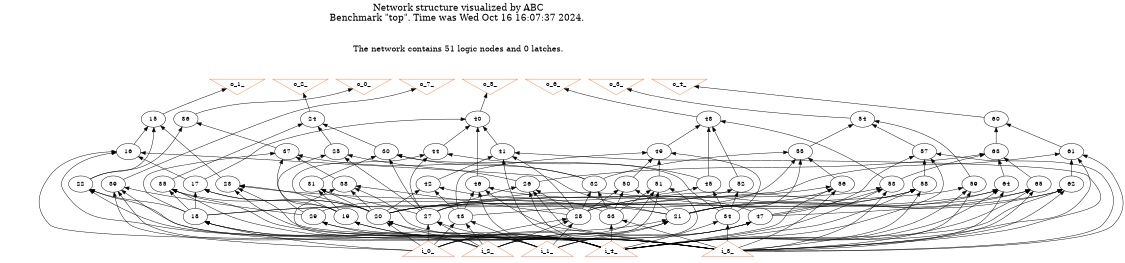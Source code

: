 # Network structure generated by ABC

digraph network {
size = "7.5,10";
center = true;
edge [dir = back];

{
  node [shape = plaintext];
  edge [style = invis];
  LevelTitle1 [label=""];
  LevelTitle2 [label=""];
  Level5 [label = ""];
  Level4 [label = ""];
  Level3 [label = ""];
  Level2 [label = ""];
  Level1 [label = ""];
  Level0 [label = ""];
  LevelTitle1 ->  LevelTitle2 ->  Level5 ->  Level4 ->  Level3 ->  Level2 ->  Level1 ->  Level0;
}

{
  rank = same;
  LevelTitle1;
  title1 [shape=plaintext,
          fontsize=20,
          fontname = "Times-Roman",
          label="Network structure visualized by ABC\nBenchmark \"top\". Time was Wed Oct 16 16:07:37 2024. "
         ];
}

{
  rank = same;
  LevelTitle2;
  title2 [shape=plaintext,
          fontsize=18,
          fontname = "Times-Roman",
          label="The network contains 51 logic nodes and 0 latches.\n"
         ];
}

{
  rank = same;
  Level5;
  Node6 [label = "o_1_", shape = invtriangle, color = coral, fillcolor = coral];
  Node7 [label = "o_2_", shape = invtriangle, color = coral, fillcolor = coral];
  Node8 [label = "o_0_", shape = invtriangle, color = coral, fillcolor = coral];
  Node9 [label = "o_7_", shape = invtriangle, color = coral, fillcolor = coral];
  Node10 [label = "o_5_", shape = invtriangle, color = coral, fillcolor = coral];
  Node11 [label = "o_6_", shape = invtriangle, color = coral, fillcolor = coral];
  Node12 [label = "o_3_", shape = invtriangle, color = coral, fillcolor = coral];
  Node13 [label = "o_4_", shape = invtriangle, color = coral, fillcolor = coral];
}

{
  rank = same;
  Level4;
  Node15 [label = "15\n", shape = ellipse];
  Node24 [label = "24\n", shape = ellipse];
  Node36 [label = "36\n", shape = ellipse];
  Node40 [label = "40\n", shape = ellipse];
  Node48 [label = "48\n", shape = ellipse];
  Node54 [label = "54\n", shape = ellipse];
  Node60 [label = "60\n", shape = ellipse];
}

{
  rank = same;
  Level3;
  Node16 [label = "16\n", shape = ellipse];
  Node25 [label = "25\n", shape = ellipse];
  Node30 [label = "30\n", shape = ellipse];
  Node37 [label = "37\n", shape = ellipse];
  Node41 [label = "41\n", shape = ellipse];
  Node44 [label = "44\n", shape = ellipse];
  Node49 [label = "49\n", shape = ellipse];
  Node55 [label = "55\n", shape = ellipse];
  Node57 [label = "57\n", shape = ellipse];
  Node61 [label = "61\n", shape = ellipse];
  Node63 [label = "63\n", shape = ellipse];
}

{
  rank = same;
  Level2;
  Node17 [label = "17\n", shape = ellipse];
  Node22 [label = "22\n", shape = ellipse];
  Node23 [label = "23\n", shape = ellipse];
  Node26 [label = "26\n", shape = ellipse];
  Node31 [label = "31\n", shape = ellipse];
  Node32 [label = "32\n", shape = ellipse];
  Node35 [label = "35\n", shape = ellipse];
  Node38 [label = "38\n", shape = ellipse];
  Node39 [label = "39\n", shape = ellipse];
  Node42 [label = "42\n", shape = ellipse];
  Node45 [label = "45\n", shape = ellipse];
  Node46 [label = "46\n", shape = ellipse];
  Node50 [label = "50\n", shape = ellipse];
  Node51 [label = "51\n", shape = ellipse];
  Node52 [label = "52\n", shape = ellipse];
  Node53 [label = "53\n", shape = ellipse];
  Node56 [label = "56\n", shape = ellipse];
  Node58 [label = "58\n", shape = ellipse];
  Node59 [label = "59\n", shape = ellipse];
  Node62 [label = "62\n", shape = ellipse];
  Node64 [label = "64\n", shape = ellipse];
  Node65 [label = "65\n", shape = ellipse];
}

{
  rank = same;
  Level1;
  Node18 [label = "18\n", shape = ellipse];
  Node19 [label = "19\n", shape = ellipse];
  Node20 [label = "20\n", shape = ellipse];
  Node21 [label = "21\n", shape = ellipse];
  Node27 [label = "27\n", shape = ellipse];
  Node28 [label = "28\n", shape = ellipse];
  Node29 [label = "29\n", shape = ellipse];
  Node33 [label = "33\n", shape = ellipse];
  Node34 [label = "34\n", shape = ellipse];
  Node43 [label = "43\n", shape = ellipse];
  Node47 [label = "47\n", shape = ellipse];
}

{
  rank = same;
  Level0;
  Node1 [label = "i_3_", shape = triangle, color = coral, fillcolor = coral];
  Node2 [label = "i_4_", shape = triangle, color = coral, fillcolor = coral];
  Node3 [label = "i_1_", shape = triangle, color = coral, fillcolor = coral];
  Node4 [label = "i_2_", shape = triangle, color = coral, fillcolor = coral];
  Node5 [label = "i_0_", shape = triangle, color = coral, fillcolor = coral];
}

title1 -> title2 [style = invis];
title2 -> Node6 [style = invis];
title2 -> Node7 [style = invis];
title2 -> Node8 [style = invis];
title2 -> Node9 [style = invis];
title2 -> Node10 [style = invis];
title2 -> Node11 [style = invis];
title2 -> Node12 [style = invis];
title2 -> Node13 [style = invis];
Node6 -> Node7 [style = invis];
Node7 -> Node8 [style = invis];
Node8 -> Node9 [style = invis];
Node9 -> Node10 [style = invis];
Node10 -> Node11 [style = invis];
Node11 -> Node12 [style = invis];
Node12 -> Node13 [style = invis];
Node6 -> Node15 [style = solid];
Node7 -> Node24 [style = solid];
Node8 -> Node36 [style = solid];
Node9 -> Node39 [style = solid];
Node10 -> Node40 [style = solid];
Node11 -> Node48 [style = solid];
Node12 -> Node54 [style = solid];
Node13 -> Node60 [style = solid];
Node15 -> Node16 [style = solid];
Node15 -> Node22 [style = solid];
Node15 -> Node23 [style = solid];
Node16 -> Node17 [style = solid];
Node16 -> Node21 [style = solid];
Node16 -> Node1 [style = solid];
Node16 -> Node2 [style = solid];
Node17 -> Node18 [style = solid];
Node17 -> Node19 [style = solid];
Node17 -> Node20 [style = solid];
Node18 -> Node3 [style = solid];
Node18 -> Node4 [style = solid];
Node18 -> Node5 [style = solid];
Node19 -> Node1 [style = solid];
Node19 -> Node2 [style = solid];
Node20 -> Node3 [style = solid];
Node20 -> Node4 [style = solid];
Node20 -> Node5 [style = solid];
Node21 -> Node3 [style = solid];
Node21 -> Node4 [style = solid];
Node21 -> Node5 [style = solid];
Node22 -> Node18 [style = solid];
Node22 -> Node1 [style = solid];
Node22 -> Node2 [style = solid];
Node23 -> Node20 [style = solid];
Node23 -> Node21 [style = solid];
Node23 -> Node1 [style = solid];
Node23 -> Node2 [style = solid];
Node24 -> Node25 [style = solid];
Node24 -> Node30 [style = solid];
Node24 -> Node35 [style = solid];
Node25 -> Node26 [style = solid];
Node25 -> Node29 [style = solid];
Node25 -> Node27 [style = solid];
Node26 -> Node27 [style = solid];
Node26 -> Node28 [style = solid];
Node26 -> Node1 [style = solid];
Node26 -> Node2 [style = solid];
Node27 -> Node3 [style = solid];
Node27 -> Node4 [style = solid];
Node27 -> Node5 [style = solid];
Node28 -> Node3 [style = solid];
Node28 -> Node4 [style = solid];
Node28 -> Node5 [style = solid];
Node29 -> Node1 [style = solid];
Node29 -> Node2 [style = solid];
Node30 -> Node31 [style = solid];
Node30 -> Node32 [style = solid];
Node30 -> Node34 [style = solid];
Node30 -> Node27 [style = solid];
Node31 -> Node19 [style = solid];
Node31 -> Node20 [style = solid];
Node31 -> Node27 [style = solid];
Node32 -> Node33 [style = solid];
Node32 -> Node28 [style = solid];
Node33 -> Node1 [style = solid];
Node33 -> Node2 [style = solid];
Node34 -> Node1 [style = solid];
Node34 -> Node2 [style = solid];
Node35 -> Node18 [style = solid];
Node35 -> Node20 [style = solid];
Node35 -> Node1 [style = solid];
Node35 -> Node2 [style = solid];
Node36 -> Node37 [style = solid];
Node36 -> Node22 [style = solid];
Node37 -> Node32 [style = solid];
Node37 -> Node38 [style = solid];
Node37 -> Node18 [style = solid];
Node37 -> Node19 [style = solid];
Node38 -> Node20 [style = solid];
Node38 -> Node28 [style = solid];
Node38 -> Node1 [style = solid];
Node38 -> Node2 [style = solid];
Node39 -> Node29 [style = solid];
Node39 -> Node3 [style = solid];
Node39 -> Node4 [style = solid];
Node39 -> Node5 [style = solid];
Node40 -> Node41 [style = solid];
Node40 -> Node44 [style = solid];
Node40 -> Node17 [style = solid];
Node40 -> Node46 [style = solid];
Node41 -> Node42 [style = solid];
Node41 -> Node28 [style = solid];
Node41 -> Node1 [style = solid];
Node41 -> Node2 [style = solid];
Node42 -> Node33 [style = solid];
Node42 -> Node20 [style = solid];
Node42 -> Node43 [style = solid];
Node43 -> Node3 [style = solid];
Node43 -> Node4 [style = solid];
Node43 -> Node5 [style = solid];
Node44 -> Node45 [style = solid];
Node44 -> Node19 [style = solid];
Node44 -> Node27 [style = solid];
Node45 -> Node34 [style = solid];
Node45 -> Node20 [style = solid];
Node46 -> Node47 [style = solid];
Node46 -> Node43 [style = solid];
Node46 -> Node1 [style = solid];
Node46 -> Node2 [style = solid];
Node47 -> Node3 [style = solid];
Node47 -> Node4 [style = solid];
Node47 -> Node5 [style = solid];
Node48 -> Node49 [style = solid];
Node48 -> Node52 [style = solid];
Node48 -> Node45 [style = solid];
Node48 -> Node53 [style = solid];
Node49 -> Node50 [style = solid];
Node49 -> Node51 [style = solid];
Node49 -> Node34 [style = solid];
Node49 -> Node43 [style = solid];
Node50 -> Node33 [style = solid];
Node50 -> Node21 [style = solid];
Node50 -> Node28 [style = solid];
Node51 -> Node33 [style = solid];
Node51 -> Node3 [style = solid];
Node51 -> Node4 [style = solid];
Node51 -> Node5 [style = solid];
Node52 -> Node34 [style = solid];
Node52 -> Node18 [style = solid];
Node53 -> Node27 [style = solid];
Node53 -> Node47 [style = solid];
Node53 -> Node1 [style = solid];
Node53 -> Node2 [style = solid];
Node54 -> Node55 [style = solid];
Node54 -> Node57 [style = solid];
Node54 -> Node59 [style = solid];
Node55 -> Node32 [style = solid];
Node55 -> Node56 [style = solid];
Node55 -> Node29 [style = solid];
Node55 -> Node21 [style = solid];
Node56 -> Node20 [style = solid];
Node56 -> Node21 [style = solid];
Node56 -> Node1 [style = solid];
Node56 -> Node2 [style = solid];
Node57 -> Node58 [style = solid];
Node57 -> Node47 [style = solid];
Node57 -> Node1 [style = solid];
Node57 -> Node2 [style = solid];
Node58 -> Node27 [style = solid];
Node58 -> Node28 [style = solid];
Node58 -> Node1 [style = solid];
Node58 -> Node2 [style = solid];
Node59 -> Node18 [style = solid];
Node59 -> Node1 [style = solid];
Node59 -> Node2 [style = solid];
Node60 -> Node61 [style = solid];
Node60 -> Node63 [style = solid];
Node61 -> Node62 [style = solid];
Node61 -> Node43 [style = solid];
Node61 -> Node1 [style = solid];
Node61 -> Node2 [style = solid];
Node62 -> Node28 [style = solid];
Node62 -> Node47 [style = solid];
Node62 -> Node1 [style = solid];
Node62 -> Node2 [style = solid];
Node63 -> Node26 [style = solid];
Node63 -> Node53 [style = solid];
Node63 -> Node64 [style = solid];
Node63 -> Node65 [style = solid];
Node64 -> Node20 [style = solid];
Node64 -> Node21 [style = solid];
Node64 -> Node1 [style = solid];
Node64 -> Node2 [style = solid];
Node65 -> Node20 [style = solid];
Node65 -> Node21 [style = solid];
Node65 -> Node1 [style = solid];
Node65 -> Node2 [style = solid];
}

